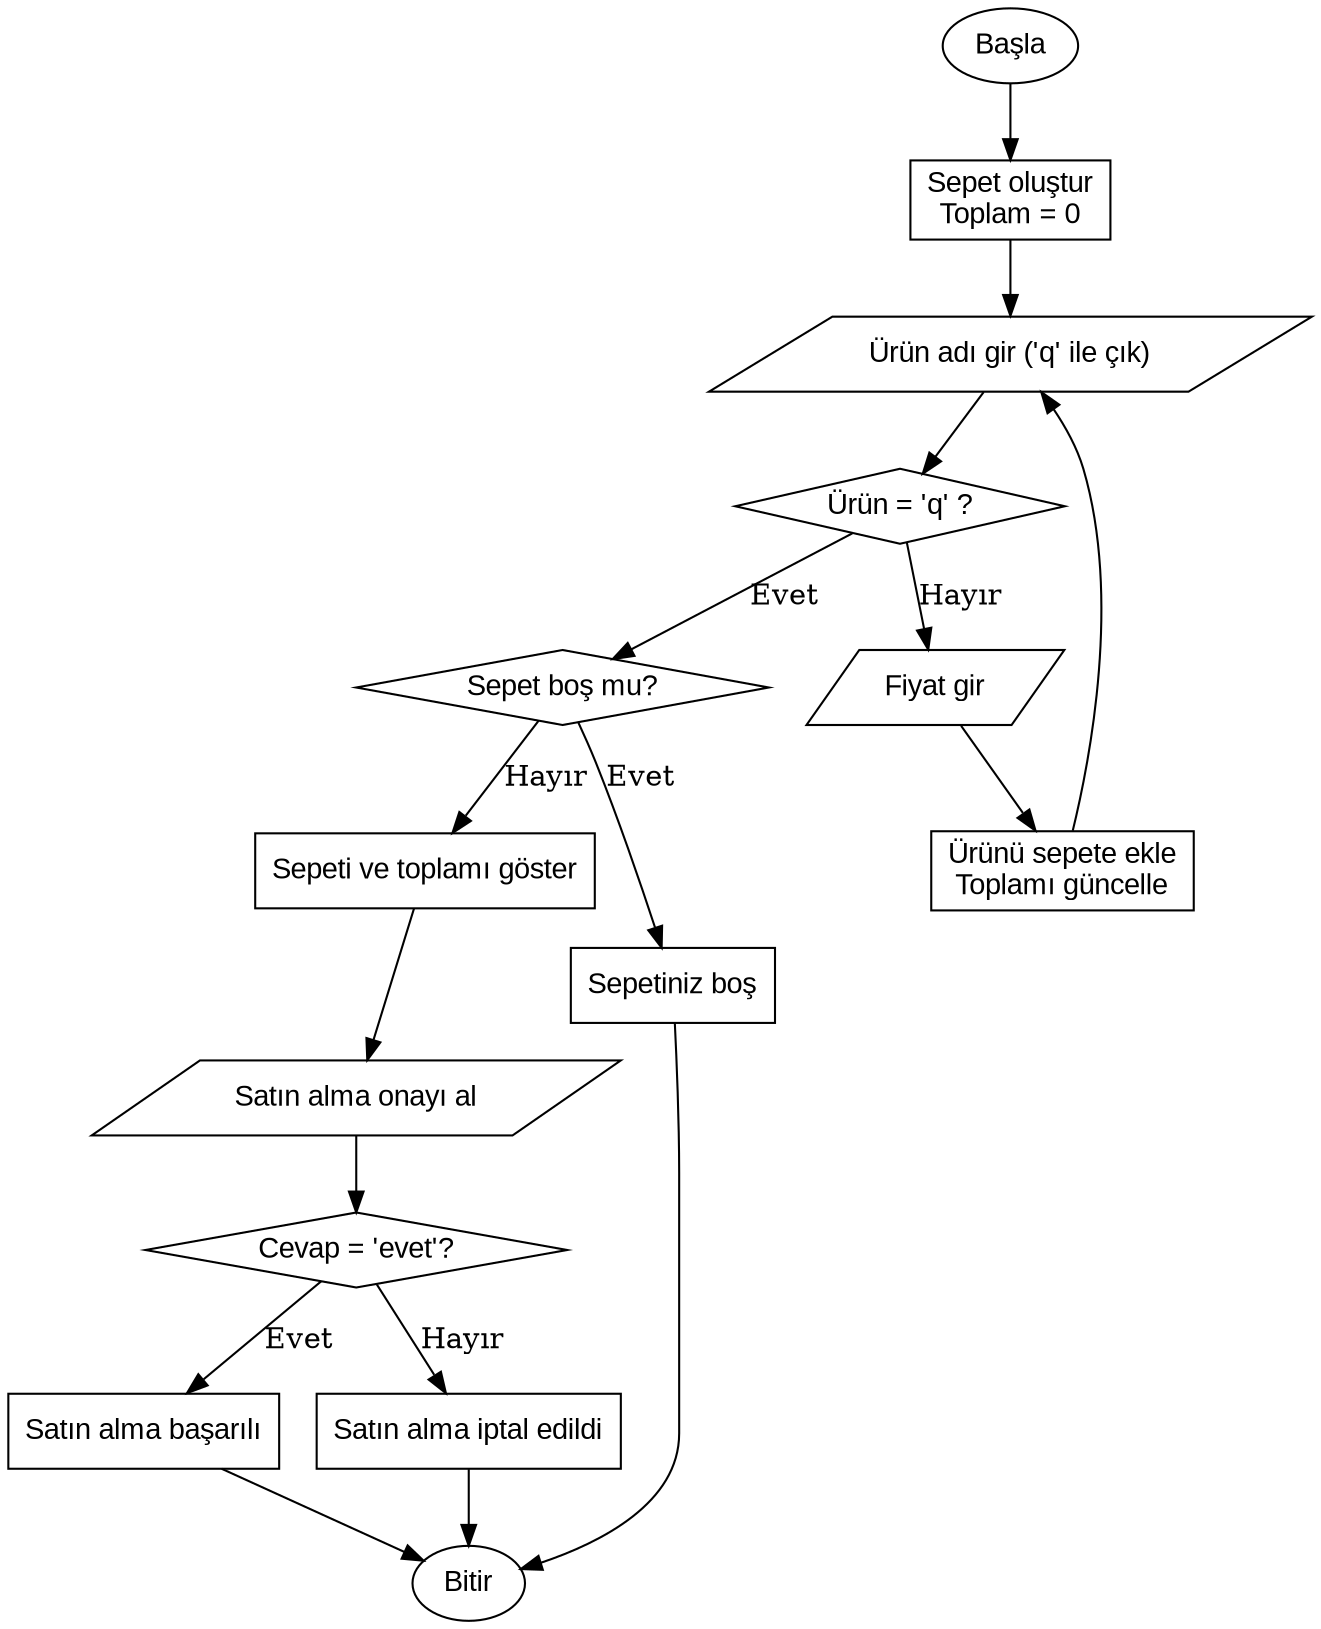 digraph AlisverisSepeti {
    rankdir=TB;
    node [shape=box, fontname="Arial"];

    Start [label="Başla", shape=oval];
    Init [label="Sepet oluştur\nToplam = 0", shape=box];
    InputProduct [label="Ürün adı gir ('q' ile çık)", shape=parallelogram];
    CheckQuit [label="Ürün = 'q' ?", shape=diamond];
    InputPrice [label="Fiyat gir", shape=parallelogram];
    AddToCart [label="Ürünü sepete ekle\nToplamı güncelle", shape=box];
    CheckCartEmpty [label="Sepet boş mu?", shape=diamond];
    ShowEmpty [label="Sepetiniz boş", shape=box];
    ShowCart [label="Sepeti ve toplamı göster", shape=box];
    ConfirmPurchase [label="Satın alma onayı al", shape=parallelogram];
    CheckConfirm [label="Cevap = 'evet'?", shape=diamond];
    PurchaseDone [label="Satın alma başarılı", shape=box];
    PurchaseCancelled [label="Satın alma iptal edildi", shape=box];
    End [label="Bitir", shape=oval];

    // Akışlar
    Start -> Init -> InputProduct;
    InputProduct -> CheckQuit;
    CheckQuit -> InputPrice [label="Hayır"];
    InputPrice -> AddToCart -> InputProduct;

    CheckQuit -> CheckCartEmpty [label="Evet"];
    CheckCartEmpty -> ShowEmpty [label="Evet"];
    ShowEmpty -> End;

    CheckCartEmpty -> ShowCart [label="Hayır"];
    ShowCart -> ConfirmPurchase -> CheckConfirm;
    CheckConfirm -> PurchaseDone [label="Evet"];
    CheckConfirm -> PurchaseCancelled [label="Hayır"];
    PurchaseDone -> End;
    PurchaseCancelled -> End;
}
